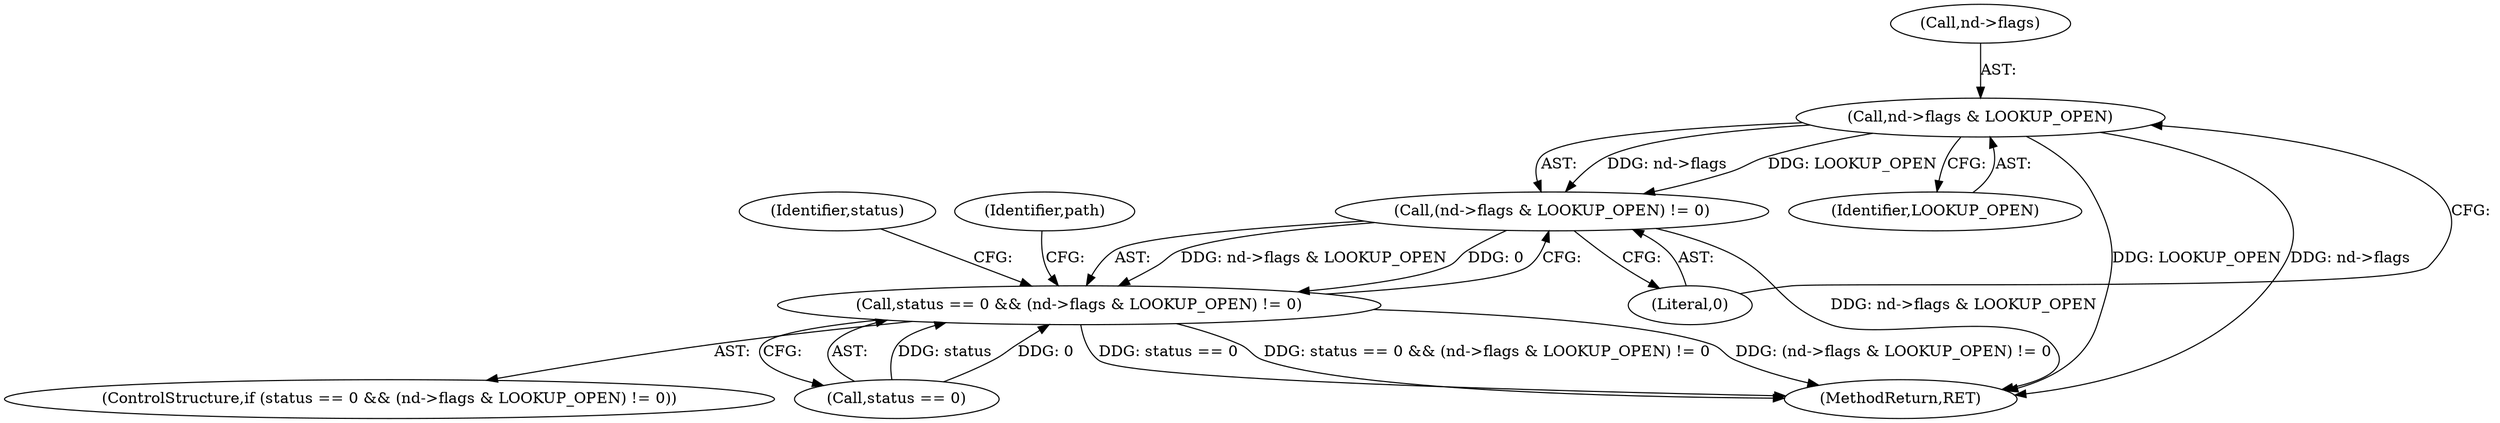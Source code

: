 digraph "0_linux_dc0b027dfadfcb8a5504f7d8052754bf8d501ab9_19@pointer" {
"1000203" [label="(Call,nd->flags & LOOKUP_OPEN)"];
"1000202" [label="(Call,(nd->flags & LOOKUP_OPEN) != 0)"];
"1000198" [label="(Call,status == 0 && (nd->flags & LOOKUP_OPEN) != 0)"];
"1000199" [label="(Call,status == 0)"];
"1000203" [label="(Call,nd->flags & LOOKUP_OPEN)"];
"1000208" [label="(Literal,0)"];
"1000204" [label="(Call,nd->flags)"];
"1000197" [label="(ControlStructure,if (status == 0 && (nd->flags & LOOKUP_OPEN) != 0))"];
"1000202" [label="(Call,(nd->flags & LOOKUP_OPEN) != 0)"];
"1000210" [label="(Identifier,status)"];
"1000220" [label="(Identifier,path)"];
"1000207" [label="(Identifier,LOOKUP_OPEN)"];
"1000198" [label="(Call,status == 0 && (nd->flags & LOOKUP_OPEN) != 0)"];
"1000229" [label="(MethodReturn,RET)"];
"1000203" -> "1000202"  [label="AST: "];
"1000203" -> "1000207"  [label="CFG: "];
"1000204" -> "1000203"  [label="AST: "];
"1000207" -> "1000203"  [label="AST: "];
"1000208" -> "1000203"  [label="CFG: "];
"1000203" -> "1000229"  [label="DDG: LOOKUP_OPEN"];
"1000203" -> "1000229"  [label="DDG: nd->flags"];
"1000203" -> "1000202"  [label="DDG: nd->flags"];
"1000203" -> "1000202"  [label="DDG: LOOKUP_OPEN"];
"1000202" -> "1000198"  [label="AST: "];
"1000202" -> "1000208"  [label="CFG: "];
"1000208" -> "1000202"  [label="AST: "];
"1000198" -> "1000202"  [label="CFG: "];
"1000202" -> "1000229"  [label="DDG: nd->flags & LOOKUP_OPEN"];
"1000202" -> "1000198"  [label="DDG: nd->flags & LOOKUP_OPEN"];
"1000202" -> "1000198"  [label="DDG: 0"];
"1000198" -> "1000197"  [label="AST: "];
"1000198" -> "1000199"  [label="CFG: "];
"1000199" -> "1000198"  [label="AST: "];
"1000210" -> "1000198"  [label="CFG: "];
"1000220" -> "1000198"  [label="CFG: "];
"1000198" -> "1000229"  [label="DDG: status == 0"];
"1000198" -> "1000229"  [label="DDG: status == 0 && (nd->flags & LOOKUP_OPEN) != 0"];
"1000198" -> "1000229"  [label="DDG: (nd->flags & LOOKUP_OPEN) != 0"];
"1000199" -> "1000198"  [label="DDG: status"];
"1000199" -> "1000198"  [label="DDG: 0"];
}
